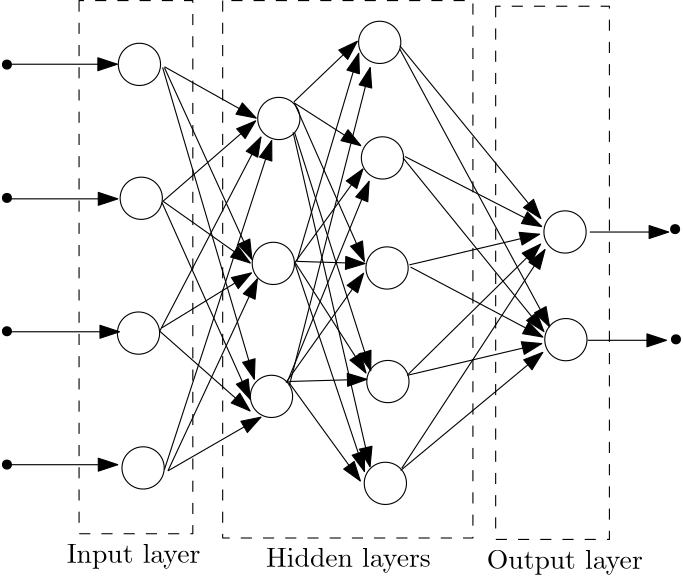 <?xml version="1.0"?>
<!DOCTYPE ipe SYSTEM "ipe.dtd">
<ipe version="70107" creator="Ipe 7.1.7">
<info created="D:20150920214908" modified="D:20150920214908"/>
<ipestyle name="basic">
<symbol name="arrow/arc(spx)">
<path stroke="sym-stroke" fill="sym-stroke" pen="sym-pen">
0 0 m
-1 0.333 l
-1 -0.333 l
h
</path>
</symbol>
<symbol name="arrow/farc(spx)">
<path stroke="sym-stroke" fill="white" pen="sym-pen">
0 0 m
-1 0.333 l
-1 -0.333 l
h
</path>
</symbol>
<symbol name="arrow/ptarc(spx)">
<path stroke="sym-stroke" fill="sym-stroke" pen="sym-pen">
0 0 m
-1 0.333 l
-0.8 0 l
-1 -0.333 l
h
</path>
</symbol>
<symbol name="arrow/fptarc(spx)">
<path stroke="sym-stroke" fill="white" pen="sym-pen">
0 0 m
-1 0.333 l
-0.8 0 l
-1 -0.333 l
h
</path>
</symbol>
<symbol name="mark/circle(sx)" transformations="translations">
<path fill="sym-stroke">
0.6 0 0 0.6 0 0 e
0.4 0 0 0.4 0 0 e
</path>
</symbol>
<symbol name="mark/disk(sx)" transformations="translations">
<path fill="sym-stroke">
0.6 0 0 0.6 0 0 e
</path>
</symbol>
<symbol name="mark/fdisk(sfx)" transformations="translations">
<group>
<path fill="sym-fill">
0.5 0 0 0.5 0 0 e
</path>
<path fill="sym-stroke" fillrule="eofill">
0.6 0 0 0.6 0 0 e
0.4 0 0 0.4 0 0 e
</path>
</group>
</symbol>
<symbol name="mark/box(sx)" transformations="translations">
<path fill="sym-stroke" fillrule="eofill">
-0.6 -0.6 m
0.6 -0.6 l
0.6 0.6 l
-0.6 0.6 l
h
-0.4 -0.4 m
0.4 -0.4 l
0.4 0.4 l
-0.4 0.4 l
h
</path>
</symbol>
<symbol name="mark/square(sx)" transformations="translations">
<path fill="sym-stroke">
-0.6 -0.6 m
0.6 -0.6 l
0.6 0.6 l
-0.6 0.6 l
h
</path>
</symbol>
<symbol name="mark/fsquare(sfx)" transformations="translations">
<group>
<path fill="sym-fill">
-0.5 -0.5 m
0.5 -0.5 l
0.5 0.5 l
-0.5 0.5 l
h
</path>
<path fill="sym-stroke" fillrule="eofill">
-0.6 -0.6 m
0.6 -0.6 l
0.6 0.6 l
-0.6 0.6 l
h
-0.4 -0.4 m
0.4 -0.4 l
0.4 0.4 l
-0.4 0.4 l
h
</path>
</group>
</symbol>
<symbol name="mark/cross(sx)" transformations="translations">
<group>
<path fill="sym-stroke">
-0.43 -0.57 m
0.57 0.43 l
0.43 0.57 l
-0.57 -0.43 l
h
</path>
<path fill="sym-stroke">
-0.43 0.57 m
0.57 -0.43 l
0.43 -0.57 l
-0.57 0.43 l
h
</path>
</group>
</symbol>
<symbol name="arrow/fnormal(spx)">
<path stroke="sym-stroke" fill="white" pen="sym-pen">
0 0 m
-1 0.333 l
-1 -0.333 l
h
</path>
</symbol>
<symbol name="arrow/pointed(spx)">
<path stroke="sym-stroke" fill="sym-stroke" pen="sym-pen">
0 0 m
-1 0.333 l
-0.8 0 l
-1 -0.333 l
h
</path>
</symbol>
<symbol name="arrow/fpointed(spx)">
<path stroke="sym-stroke" fill="white" pen="sym-pen">
0 0 m
-1 0.333 l
-0.8 0 l
-1 -0.333 l
h
</path>
</symbol>
<symbol name="arrow/linear(spx)">
<path stroke="sym-stroke" pen="sym-pen">
-1 0.333 m
0 0 l
-1 -0.333 l
</path>
</symbol>
<symbol name="arrow/fdouble(spx)">
<path stroke="sym-stroke" fill="white" pen="sym-pen">
0 0 m
-1 0.333 l
-1 -0.333 l
h
-1 0 m
-2 0.333 l
-2 -0.333 l
h
</path>
</symbol>
<symbol name="arrow/double(spx)">
<path stroke="sym-stroke" fill="sym-stroke" pen="sym-pen">
0 0 m
-1 0.333 l
-1 -0.333 l
h
-1 0 m
-2 0.333 l
-2 -0.333 l
h
</path>
</symbol>
<pen name="heavier" value="0.8"/>
<pen name="fat" value="1.2"/>
<pen name="ultrafat" value="2"/>
<symbolsize name="large" value="5"/>
<symbolsize name="small" value="2"/>
<symbolsize name="tiny" value="1.1"/>
<arrowsize name="large" value="10"/>
<arrowsize name="small" value="5"/>
<arrowsize name="tiny" value="3"/>
<color name="red" value="1 0 0"/>
<color name="green" value="0 1 0"/>
<color name="blue" value="0 0 1"/>
<color name="yellow" value="1 1 0"/>
<color name="orange" value="1 0.647 0"/>
<color name="gold" value="1 0.843 0"/>
<color name="purple" value="0.627 0.125 0.941"/>
<color name="gray" value="0.745"/>
<color name="brown" value="0.647 0.165 0.165"/>
<color name="navy" value="0 0 0.502"/>
<color name="pink" value="1 0.753 0.796"/>
<color name="seagreen" value="0.18 0.545 0.341"/>
<color name="turquoise" value="0.251 0.878 0.816"/>
<color name="violet" value="0.933 0.51 0.933"/>
<color name="darkblue" value="0 0 0.545"/>
<color name="darkcyan" value="0 0.545 0.545"/>
<color name="darkgray" value="0.663"/>
<color name="darkgreen" value="0 0.392 0"/>
<color name="darkmagenta" value="0.545 0 0.545"/>
<color name="darkorange" value="1 0.549 0"/>
<color name="darkred" value="0.545 0 0"/>
<color name="lightblue" value="0.678 0.847 0.902"/>
<color name="lightcyan" value="0.878 1 1"/>
<color name="lightgray" value="0.827"/>
<color name="lightgreen" value="0.565 0.933 0.565"/>
<color name="lightyellow" value="1 1 0.878"/>
<dashstyle name="dashed" value="[4] 0"/>
<dashstyle name="dotted" value="[1 3] 0"/>
<dashstyle name="dash dotted" value="[4 2 1 2] 0"/>
<dashstyle name="dash dot dotted" value="[4 2 1 2 1 2] 0"/>
<textsize name="large" value="\large"/>
<textsize name="Large" value="\Large"/>
<textsize name="LARGE" value="\LARGE"/>
<textsize name="huge" value="\huge"/>
<textsize name="Huge" value="\Huge"/>
<textsize name="small" value="\small"/>
<textsize name="footnote" value="\footnotesize"/>
<textsize name="tiny" value="\tiny"/>
<textstyle name="center" begin="\begin{center}" end="\end{center}"/>
<textstyle name="itemize" begin="\begin{itemize}" end="\end{itemize}"/>
<textstyle name="item" begin="\begin{itemize}\item{}" end="\end{itemize}"/>
<gridsize name="4 pts" value="4"/>
<gridsize name="8 pts (~3 mm)" value="8"/>
<gridsize name="16 pts (~6 mm)" value="16"/>
<gridsize name="32 pts (~12 mm)" value="32"/>
<gridsize name="10 pts (~3.5 mm)" value="10"/>
<gridsize name="20 pts (~7 mm)" value="20"/>
<gridsize name="14 pts (~5 mm)" value="14"/>
<gridsize name="28 pts (~10 mm)" value="28"/>
<gridsize name="56 pts (~20 mm)" value="56"/>
<anglesize name="90 deg" value="90"/>
<anglesize name="60 deg" value="60"/>
<anglesize name="45 deg" value="45"/>
<anglesize name="30 deg" value="30"/>
<anglesize name="22.5 deg" value="22.5"/>
<tiling name="falling" angle="-60" step="4" width="1"/>
<tiling name="rising" angle="30" step="4" width="1"/>
</ipestyle>
<page>
<layer name="alpha"/>
<view layers="alpha" active="alpha"/>
<use layer="alpha" name="mark/disk(sx)" pos="144 768" size="normal" stroke="black"/>
<use name="mark/disk(sx)" pos="144 720" size="normal" stroke="black"/>
<use name="mark/disk(sx)" pos="144 672" size="normal" stroke="black"/>
<use name="mark/disk(sx)" pos="144 624" size="normal" stroke="black"/>
<path stroke="black">
7.60106 0 0 7.60106 191.693 768.074 e
</path>
<path matrix="1 0 0 1 0.660222 -48.2049" stroke="black">
7.60106 0 0 7.60106 191.693 768.074 e
</path>
<path matrix="1 0 0 1 -0.329873 -96.7391" stroke="black">
7.60106 0 0 7.60106 191.693 768.074 e
</path>
<path matrix="1 0 0 1 1.32085 -145.274" stroke="black">
7.60106 0 0 7.60106 191.693 768.074 e
</path>
<path matrix="1 0 0 1 47.5442 -119.521" stroke="black">
7.60106 0 0 7.60106 191.693 768.074 e
</path>
<path matrix="1 0 0 1 48.2046 -71.6465" stroke="black">
7.60106 0 0 7.60106 191.693 768.074 e
</path>
<path matrix="1 0 0 1 50.1856 -19.4798" stroke="black">
7.60106 0 0 7.60106 191.693 768.074 e
</path>
<path matrix="1 0 0 1 86.5042 7.92427" stroke="black">
7.60106 0 0 7.60106 191.693 768.074 e
</path>
<path matrix="1 0 0 1 87.4951 -33.6766" stroke="black">
7.60106 0 0 7.60106 191.693 768.074 e
</path>
<path matrix="1 0 0 1 89.1459 -73.2969" stroke="black">
7.60106 0 0 7.60106 191.693 768.074 e
</path>
<path matrix="1 0 0 1 89.4488 -114.185" stroke="black">
7.60106 0 0 7.60106 191.693 768.074 e
</path>
<path matrix="1 0 0 1 88.54 -150.833" stroke="black">
7.60106 0 0 7.60106 191.693 768.074 e
</path>
<path matrix="1 0 0 1 153.219 -60.33" stroke="black">
7.60106 0 0 7.60106 191.693 768.074 e
</path>
<path matrix="1 0 0 1 153.522 -99.0975" stroke="black">
7.60106 0 0 7.60106 191.693 768.074 e
</path>
<use name="mark/disk(sx)" pos="384.544 708.763" size="normal" stroke="black"/>
<use name="mark/disk(sx)" pos="384.847 669.087" size="normal" stroke="black"/>
<path stroke="black" arrow="normal/normal">
144.061 768.127 m
183.737 768.127 l
</path>
<path matrix="1 0 0 1 0.151584 -48.4603" stroke="black" arrow="normal/normal">
144.061 768.127 m
183.737 768.127 l
</path>
<path matrix="1 0 0 1 0.757544 -96.3141" stroke="black" arrow="normal/normal">
144.061 768.127 m
183.737 768.127 l
</path>
<path matrix="1 0 0 1 0.151128 -144.169" stroke="black" arrow="normal/normal">
144.061 768.127 m
183.737 768.127 l
</path>
<path stroke="black" arrow="normal/normal">
200.698 767.218 m
233.712 748.743 l
</path>
<path stroke="black" arrow="normal/normal">
200.698 766.915 m
232.197 697.86 l
</path>
<path stroke="black" arrow="normal/normal">
200.291 718.906 m
233.515 747.719 l
</path>
<path stroke="black" arrow="normal/normal">
200.015 718.906 m
231.585 696.573 l
</path>
<path stroke="black" arrow="normal/normal">
199.823 718.328 m
231.586 647.507 l
</path>
<path stroke="black" arrow="normal/normal">
201.969 621.754 m
235.449 641.069 l
</path>
<path stroke="black" arrow="normal/normal">
201.969 621.754 m
234.161 690.858 l
</path>
<path stroke="black" arrow="normal/normal">
200.682 622.183 m
239.312 740.648 l
</path>
<path stroke="black" arrow="normal/normal">
198.965 671.973 m
235.449 741.935 l
</path>
<path stroke="black" arrow="normal/normal">
199.823 673.26 m
232.015 693.004 l
</path>
<path stroke="black" arrow="normal/normal">
199.018 672.006 m
231.527 643.306 l
</path>
<path stroke="black" arrow="normal/normal">
200.034 766.993 m
233.051 654.735 l
</path>
<path stroke="black" arrow="normal/normal">
247.274 754.548 m
270.132 776.39 l
</path>
<path stroke="black" arrow="normal/normal">
247.274 754.294 m
271.402 738.801 l
</path>
<path stroke="black" arrow="normal/normal">
247.528 754.04 m
272.671 697.149 l
</path>
<path stroke="black" arrow="normal/normal">
247.528 743.627 m
274.957 657.783 l
</path>
<path stroke="black" arrow="normal/normal">
247.02 743.627 m
274.703 623.242 l
</path>
<path stroke="black" arrow="normal/normal">
248.29 696.895 m
270.64 772.072 l
</path>
<path stroke="black" arrow="normal/normal">
247.782 696.895 m
272.163 730.42 l
</path>
<path stroke="black" arrow="normal/normal">
248.544 697.149 m
272.925 696.387 l
</path>
<path stroke="black" arrow="normal/normal">
247.612 696.943 m
273.24 656.978 l
</path>
<path stroke="black" arrow="normal/normal">
247.548 696.739 m
272.71 621.486 l
</path>
<path stroke="black" arrow="normal/normal">
245.635 652.344 m
274.772 766.922 l
</path>
<path stroke="black" arrow="normal/normal">
244.848 653.525 m
274.378 725.973 l
</path>
<path stroke="black" arrow="normal/normal">
244.454 653.525 m
272.409 692.899 l
</path>
<path stroke="black" arrow="normal/normal">
245.635 653.919 m
273.591 654.706 l
</path>
<path stroke="black" arrow="normal/normal">
245.241 653.919 m
271.228 618.089 l
</path>
<path stroke="black" arrow="normal/normal">
285.403 774.796 m
336.195 712.586 l
</path>
<path stroke="black" arrow="normal/normal">
285.403 773.615 m
339.345 673.606 l
</path>
<path stroke="black" arrow="normal/normal">
287.303 734.882 m
336.52 709.683 l
</path>
<path stroke="black" arrow="normal/normal">
286.515 734.489 m
337.308 671.884 l
</path>
<path stroke="black" arrow="normal/normal">
288.878 695.902 m
335.733 706.927 l
</path>
<path stroke="black" arrow="normal/normal">
289.272 695.115 m
336.914 669.916 l
</path>
<path stroke="black" arrow="normal/normal">
288.484 656.529 m
336.126 703.383 l
</path>
<path stroke="black" arrow="normal/normal">
288.09 656.135 m
336.52 667.553 l
</path>
<path stroke="black" arrow="normal/normal">
286.122 622.667 m
337.701 701.415 l
</path>
<path stroke="black" arrow="normal/normal">
285.728 621.88 m
336.914 664.403 l
</path>
<path stroke="black" arrow="normal/normal">
353.844 707.715 m
382.194 707.715 l
</path>
<path matrix="1 0 0 1 -0.787439 -38.9805" stroke="black" arrow="normal/normal">
353.844 707.715 m
382.194 707.715 l
</path>
<path stroke="black" dash="dashed">
169.964 791.049 m
169.964 599.102 l
210.913 599.102 l
210.913 791.049 l
h
</path>
<path stroke="black" dash="dashed">
221.662 791.049 m
221.662 597.567 l
311.749 597.567 l
311.749 791.049 l
h
</path>
<path matrix="1 0 0 1 149.975 -2.04779" stroke="black" dash="dashed">
169.964 791.049 m
169.964 599.102 l
210.913 599.102 l
210.913 791.049 l
h
</path>
<text matrix="1 0 0 1 -14.104 -4.66598" transformations="translations" pos="179.589 593.35" stroke="black" type="label" width="48.181" height="6.926" depth="1.93" valign="baseline">Input layer</text>
<text matrix="1 0 0 1 57.711 -6.10015" transformations="translations" pos="179.589 593.35" stroke="black" type="label" width="59.305" height="6.926" depth="1.93" valign="baseline">Hidden layers</text>
<text matrix="1 0 0 1 137.154 -6.81623" transformations="translations" pos="179.589 593.35" stroke="black" type="label" width="56.206" height="6.926" depth="1.93" valign="baseline">Output layer</text>
</page>
</ipe>
